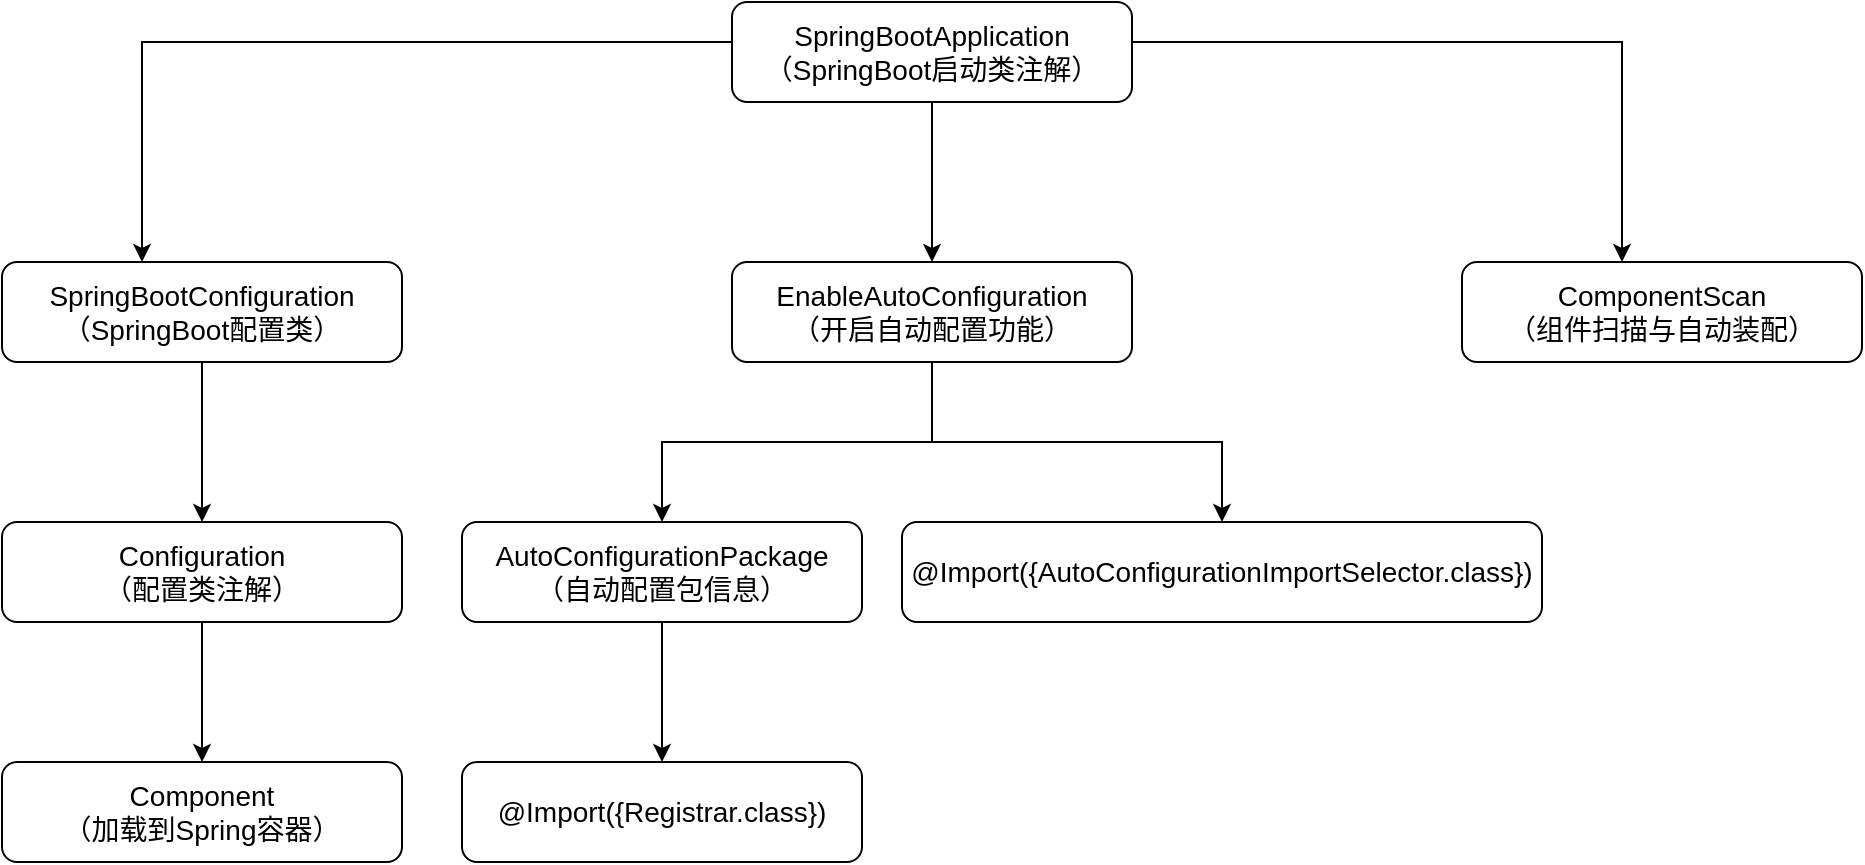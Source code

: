 <mxfile version="16.6.2" type="github">
  <diagram id="pjRBr59LjtW6QD2h7RY8" name="SpringBoot">
    <mxGraphModel dx="1878" dy="690" grid="1" gridSize="10" guides="1" tooltips="1" connect="1" arrows="1" fold="1" page="1" pageScale="1" pageWidth="827" pageHeight="1169" math="0" shadow="0">
      <root>
        <mxCell id="0" />
        <mxCell id="1" parent="0" />
        <mxCell id="f4QNviXpHn-N0JODFs1I-4" value="" style="edgeStyle=orthogonalEdgeStyle;rounded=0;orthogonalLoop=1;jettySize=auto;html=1;exitX=0;exitY=0.5;exitDx=0;exitDy=0;" edge="1" parent="1" source="f4QNviXpHn-N0JODFs1I-2" target="f4QNviXpHn-N0JODFs1I-3">
          <mxGeometry relative="1" as="geometry">
            <mxPoint x="280" y="90" as="sourcePoint" />
            <Array as="points">
              <mxPoint x="-10" y="70" />
            </Array>
          </mxGeometry>
        </mxCell>
        <mxCell id="f4QNviXpHn-N0JODFs1I-6" value="" style="edgeStyle=orthogonalEdgeStyle;rounded=0;orthogonalLoop=1;jettySize=auto;html=1;" edge="1" parent="1" source="f4QNviXpHn-N0JODFs1I-2" target="f4QNviXpHn-N0JODFs1I-5">
          <mxGeometry relative="1" as="geometry" />
        </mxCell>
        <mxCell id="f4QNviXpHn-N0JODFs1I-8" value="" style="edgeStyle=orthogonalEdgeStyle;rounded=0;orthogonalLoop=1;jettySize=auto;html=1;" edge="1" parent="1" source="f4QNviXpHn-N0JODFs1I-2" target="f4QNviXpHn-N0JODFs1I-7">
          <mxGeometry relative="1" as="geometry">
            <Array as="points">
              <mxPoint x="730" y="70" />
            </Array>
          </mxGeometry>
        </mxCell>
        <mxCell id="f4QNviXpHn-N0JODFs1I-2" value="SpringBootApplication&lt;br&gt;（SpringBoot启动类注解）" style="rounded=1;whiteSpace=wrap;html=1;fontSize=14;" vertex="1" parent="1">
          <mxGeometry x="285" y="50" width="200" height="50" as="geometry" />
        </mxCell>
        <mxCell id="f4QNviXpHn-N0JODFs1I-10" value="" style="edgeStyle=orthogonalEdgeStyle;rounded=0;orthogonalLoop=1;jettySize=auto;html=1;" edge="1" parent="1" source="f4QNviXpHn-N0JODFs1I-3" target="f4QNviXpHn-N0JODFs1I-9">
          <mxGeometry relative="1" as="geometry" />
        </mxCell>
        <mxCell id="f4QNviXpHn-N0JODFs1I-3" value="SpringBootConfiguration&lt;br&gt;（SpringBoot配置类）" style="whiteSpace=wrap;html=1;rounded=1;fontSize=14;" vertex="1" parent="1">
          <mxGeometry x="-80" y="180" width="200" height="50" as="geometry" />
        </mxCell>
        <mxCell id="f4QNviXpHn-N0JODFs1I-14" value="" style="edgeStyle=orthogonalEdgeStyle;rounded=0;orthogonalLoop=1;jettySize=auto;html=1;" edge="1" parent="1" source="f4QNviXpHn-N0JODFs1I-5" target="f4QNviXpHn-N0JODFs1I-13">
          <mxGeometry relative="1" as="geometry" />
        </mxCell>
        <mxCell id="f4QNviXpHn-N0JODFs1I-16" value="" style="edgeStyle=orthogonalEdgeStyle;rounded=0;orthogonalLoop=1;jettySize=auto;html=1;" edge="1" parent="1" source="f4QNviXpHn-N0JODFs1I-5" target="f4QNviXpHn-N0JODFs1I-15">
          <mxGeometry relative="1" as="geometry" />
        </mxCell>
        <mxCell id="f4QNviXpHn-N0JODFs1I-5" value="EnableAutoConfiguration&lt;br&gt;（开启自动配置功能）" style="whiteSpace=wrap;html=1;rounded=1;fontSize=14;" vertex="1" parent="1">
          <mxGeometry x="285" y="180" width="200" height="50" as="geometry" />
        </mxCell>
        <mxCell id="f4QNviXpHn-N0JODFs1I-7" value="ComponentScan&lt;br&gt;（组件扫描与自动装配）" style="whiteSpace=wrap;html=1;rounded=1;fontSize=14;" vertex="1" parent="1">
          <mxGeometry x="650" y="180" width="200" height="50" as="geometry" />
        </mxCell>
        <mxCell id="f4QNviXpHn-N0JODFs1I-12" value="" style="edgeStyle=orthogonalEdgeStyle;rounded=0;orthogonalLoop=1;jettySize=auto;html=1;" edge="1" parent="1" source="f4QNviXpHn-N0JODFs1I-9" target="f4QNviXpHn-N0JODFs1I-11">
          <mxGeometry relative="1" as="geometry" />
        </mxCell>
        <mxCell id="f4QNviXpHn-N0JODFs1I-9" value="Configuration&lt;br&gt;（配置类注解）" style="whiteSpace=wrap;html=1;rounded=1;fontSize=14;" vertex="1" parent="1">
          <mxGeometry x="-80" y="310" width="200" height="50" as="geometry" />
        </mxCell>
        <mxCell id="f4QNviXpHn-N0JODFs1I-11" value="Component&lt;br&gt;（加载到Spring容器）" style="whiteSpace=wrap;html=1;rounded=1;fontSize=14;" vertex="1" parent="1">
          <mxGeometry x="-80" y="430" width="200" height="50" as="geometry" />
        </mxCell>
        <mxCell id="f4QNviXpHn-N0JODFs1I-18" value="" style="edgeStyle=orthogonalEdgeStyle;rounded=0;orthogonalLoop=1;jettySize=auto;html=1;" edge="1" parent="1" source="f4QNviXpHn-N0JODFs1I-13" target="f4QNviXpHn-N0JODFs1I-17">
          <mxGeometry relative="1" as="geometry" />
        </mxCell>
        <mxCell id="f4QNviXpHn-N0JODFs1I-13" value="AutoConfigurationPackage&lt;br&gt;（自动配置包信息）" style="whiteSpace=wrap;html=1;rounded=1;fontSize=14;" vertex="1" parent="1">
          <mxGeometry x="150" y="310" width="200" height="50" as="geometry" />
        </mxCell>
        <mxCell id="f4QNviXpHn-N0JODFs1I-15" value="@Import({AutoConfigurationImportSelector.class})" style="whiteSpace=wrap;html=1;rounded=1;fontSize=14;" vertex="1" parent="1">
          <mxGeometry x="370" y="310" width="320" height="50" as="geometry" />
        </mxCell>
        <mxCell id="f4QNviXpHn-N0JODFs1I-17" value="@Import({Registrar.class})" style="whiteSpace=wrap;html=1;rounded=1;fontSize=14;" vertex="1" parent="1">
          <mxGeometry x="150" y="430" width="200" height="50" as="geometry" />
        </mxCell>
      </root>
    </mxGraphModel>
  </diagram>
</mxfile>
